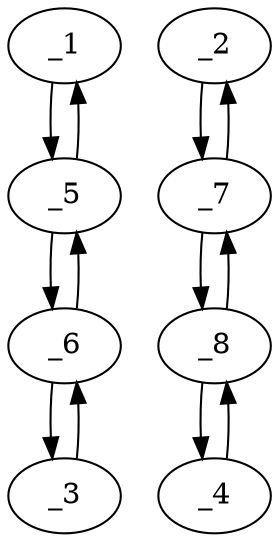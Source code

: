 digraph f1845_08 {
	_1	 [x="220.000000",
		y="110.000000"];
	_5	 [x="206.000000",
		y="122.000000"];
	_1 -> _5	 [angle="2.432966",
		orient="0.650791"];
	_2	 [x="150.000000",
		y="119.000000"];
	_7	 [x="160.000000",
		y="130.000000"];
	_2 -> _7	 [angle="0.832981",
		orient="0.739940"];
	_3	 [x="194.000000",
		y="141.000000"];
	_6	 [x="203.000000",
		y="130.000000"];
	_3 -> _6	 [angle="-0.885067",
		orient="-0.773957"];
	_4	 [x="169.000000",
		y="152.000000"];
	_8	 [x="172.000000",
		y="138.000000"];
	_4 -> _8	 [angle="-1.359703",
		orient="-0.977802"];
	_5 -> _1	 [angle="-0.708626",
		orient="-0.650791"];
	_5 -> _6	 [angle="1.929567",
		orient="0.936329"];
	_6 -> _3	 [angle="2.256526",
		orient="0.773957"];
	_6 -> _5	 [angle="-1.212026",
		orient="-0.936329"];
	_7 -> _2	 [angle="-2.308611",
		orient="-0.739940"];
	_7 -> _8	 [angle="0.588003",
		orient="0.554700"];
	_8 -> _4	 [angle="1.781890",
		orient="0.977802"];
	_8 -> _7	 [angle="-2.553590",
		orient="-0.554700"];
}
